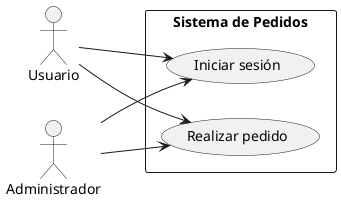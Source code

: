 @startuml casosusoDOLCA
left to right direction

actor "Usuario" as est 
actor "Administrador" as admin

rectangle "Sistema de Pedidos" {
    usecase "Iniciar sesión" as UC1
    usecase "Realizar pedido" as UC2
}

est --> UC1
est --> UC2
admin --> UC1
admin --> UC2

@enduml
